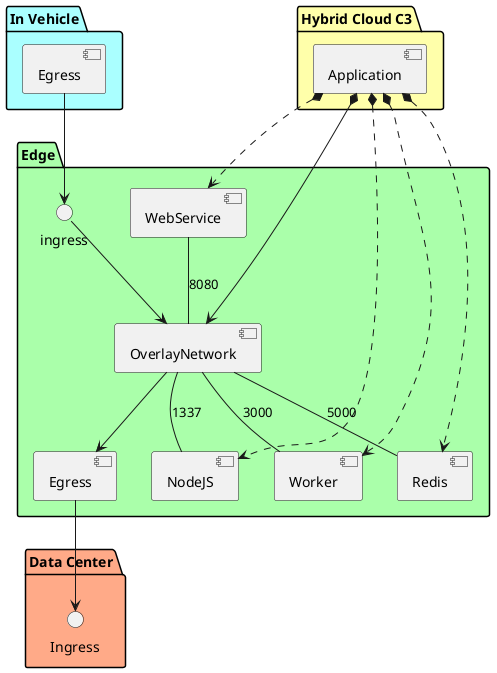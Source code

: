 @startuml


package "Hybrid Cloud C3" #ffffaa {
  component Application
}
package "In Vehicle" #aaffff {
  component Egress as IVE
}
package "Edge" #aaffaa {
  interface ingress as EVI
  component OverlayNetwork
  Application *-> OverlayNetwork
  component Egress as EVE
  component WebService
  component Redis
  component NodeJS
  component Worker
  Application *..> WebService
  Application *..> Redis
  Application *..> NodeJS
  Application *..> Worker

  WebService -- OverlayNetwork : 8080
  OverlayNetwork -- Redis : 5000
  OverlayNetwork -- NodeJS : 1337
  OverlayNetwork -- Worker : 3000

  EVI --> OverlayNetwork
  OverlayNetwork --> EVE
}

package "Data Center" #ffaa88 {
  interface Ingress as DCI
}

IVE --> EVI
EVE --> DCI

@enduml
